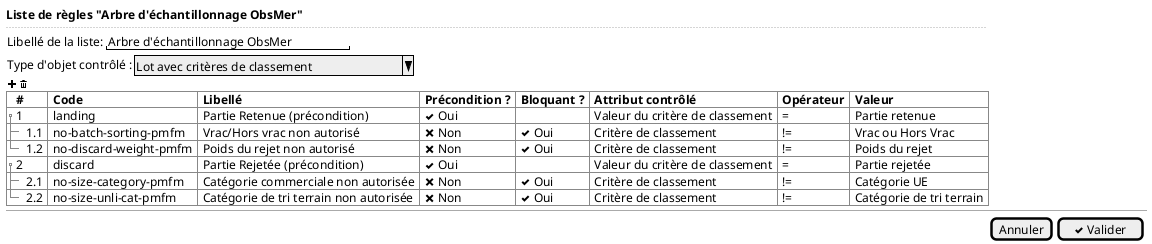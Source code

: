 @startsalt
{
  <b>Liste de règles "Arbre d'échantillonnage ObsMer"
  ..

  {Libellé de la liste: | "Arbre d'échantillonnage ObsMer"}

  {Type d'objet contrôlé : | ^ Lot avec critères de classement ^}

  {<&plus> | <&trash> }
  {T#
    + <b># | <b>Code                | <b>Libellé                            | <b>Précondition ? | <b>Bloquant ?| <b>Attribut contrôlé  | <b>Opérateur | <b>Valeur
    +  1   | landing                | Partie Retenue (précondition)         | <&check> Oui      | .            | Valeur du critère de classement | =     | Partie retenue
    ++ 1.1 | no-batch-sorting-pmfm  | Vrac/Hors vrac non autorisé           | <&x> Non          | <&check> Oui | Critère de classement | !=     | Vrac ou Hors Vrac
    ++ 1.2 | no-discard-weight-pmfm | Poids du rejet non autorisé           | <&x> Non          | <&check> Oui | Critère de classement | !=     | Poids du rejet
    +  2   | discard                | Partie Rejetée (précondition)         | <&check> Oui      | .            | Valeur du critère de classement | =     | Partie rejetée
    ++ 2.1 | no-size-category-pmfm  | Catégorie commerciale non autorisée   | <&x> Non          | <&check> Oui | Critère de classement | !=     | Catégorie UE
    ++ 2.2 | no-size-unli-cat-pmfm  | Catégorie de tri terrain non autorisée| <&x> Non          | <&check> Oui | Critère de classement | !=     | Catégorie de tri terrain
}

  -- | --

  .                          | { [Annuler] | [<&check> Valider]}
}
@endsalt
